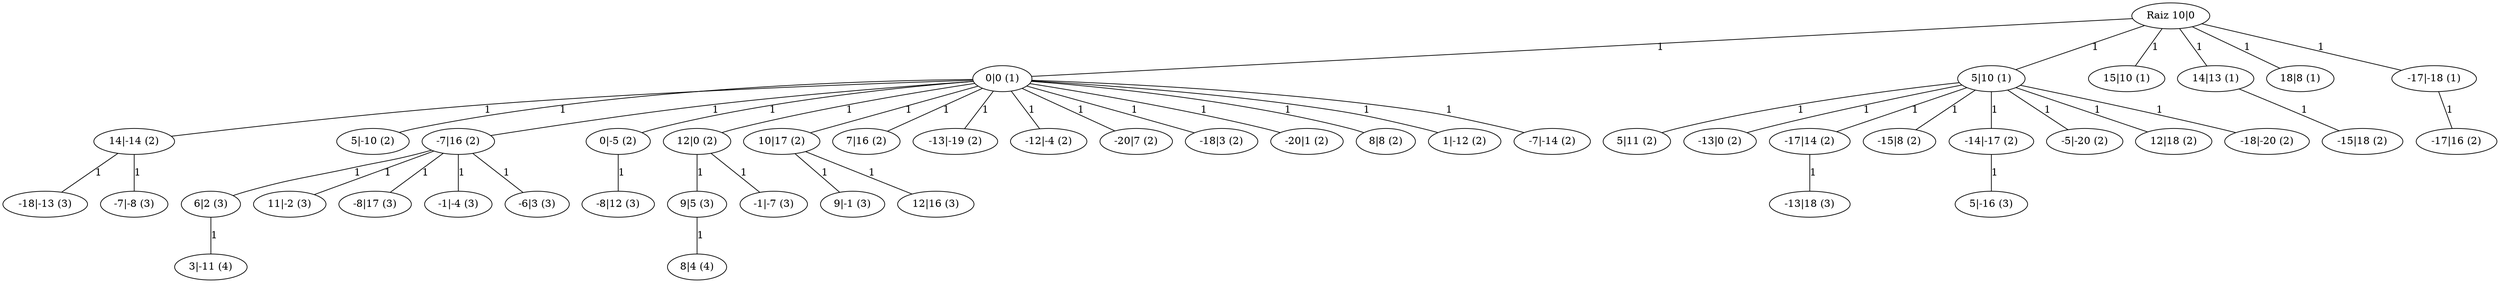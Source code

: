 graph DijkstraDorogovtsevMendes_50_10 {
    "10|0" [label="Raiz 10|0"];
    "0|0 (1)" [label="0|0 (1)"];
    "5|10 (1)" [label="5|10 (1)"];
    "15|10 (1)" [label="15|10 (1)"];
    "14|13 (1)" [label="14|13 (1)"];
    "18|8 (1)" [label="18|8 (1)"];
    "-17|-18 (1)" [label="-17|-18 (1)"];
    "14|-14 (2)" [label="14|-14 (2)"];
    "5|-10 (2)" [label="5|-10 (2)"];
    "-7|16 (2)" [label="-7|16 (2)"];
    "0|-5 (2)" [label="0|-5 (2)"];
    "12|0 (2)" [label="12|0 (2)"];
    "10|17 (2)" [label="10|17 (2)"];
    "7|16 (2)" [label="7|16 (2)"];
    "-13|-19 (2)" [label="-13|-19 (2)"];
    "-12|-4 (2)" [label="-12|-4 (2)"];
    "-20|7 (2)" [label="-20|7 (2)"];
    "-18|3 (2)" [label="-18|3 (2)"];
    "-20|1 (2)" [label="-20|1 (2)"];
    "8|8 (2)" [label="8|8 (2)"];
    "1|-12 (2)" [label="1|-12 (2)"];
    "-7|-14 (2)" [label="-7|-14 (2)"];
    "5|11 (2)" [label="5|11 (2)"];
    "-13|0 (2)" [label="-13|0 (2)"];
    "-17|14 (2)" [label="-17|14 (2)"];
    "-15|8 (2)" [label="-15|8 (2)"];
    "-14|-17 (2)" [label="-14|-17 (2)"];
    "-5|-20 (2)" [label="-5|-20 (2)"];
    "12|18 (2)" [label="12|18 (2)"];
    "-18|-20 (2)" [label="-18|-20 (2)"];
    "-15|18 (2)" [label="-15|18 (2)"];
    "-17|16 (2)" [label="-17|16 (2)"];
    "-18|-13 (3)" [label="-18|-13 (3)"];
    "-7|-8 (3)" [label="-7|-8 (3)"];
    "6|2 (3)" [label="6|2 (3)"];
    "11|-2 (3)" [label="11|-2 (3)"];
    "-8|17 (3)" [label="-8|17 (3)"];
    "-1|-4 (3)" [label="-1|-4 (3)"];
    "-6|3 (3)" [label="-6|3 (3)"];
    "-8|12 (3)" [label="-8|12 (3)"];
    "9|5 (3)" [label="9|5 (3)"];
    "-1|-7 (3)" [label="-1|-7 (3)"];
    "9|-1 (3)" [label="9|-1 (3)"];
    "12|16 (3)" [label="12|16 (3)"];
    "-13|18 (3)" [label="-13|18 (3)"];
    "5|-16 (3)" [label="5|-16 (3)"];
    "3|-11 (4)" [label="3|-11 (4)"];
    "8|4 (4)" [label="8|4 (4)"];
    "10|0" -- "0|0 (1)" [label="1"];
    "10|0" -- "5|10 (1)" [label="1"];
    "10|0" -- "15|10 (1)" [label="1"];
    "10|0" -- "14|13 (1)" [label="1"];
    "10|0" -- "18|8 (1)" [label="1"];
    "10|0" -- "-17|-18 (1)" [label="1"];
    "0|0 (1)" -- "14|-14 (2)" [label="1"];
    "0|0 (1)" -- "5|-10 (2)" [label="1"];
    "0|0 (1)" -- "-7|16 (2)" [label="1"];
    "0|0 (1)" -- "0|-5 (2)" [label="1"];
    "0|0 (1)" -- "12|0 (2)" [label="1"];
    "0|0 (1)" -- "10|17 (2)" [label="1"];
    "0|0 (1)" -- "7|16 (2)" [label="1"];
    "0|0 (1)" -- "-13|-19 (2)" [label="1"];
    "0|0 (1)" -- "-12|-4 (2)" [label="1"];
    "0|0 (1)" -- "-20|7 (2)" [label="1"];
    "0|0 (1)" -- "-18|3 (2)" [label="1"];
    "0|0 (1)" -- "-20|1 (2)" [label="1"];
    "0|0 (1)" -- "8|8 (2)" [label="1"];
    "0|0 (1)" -- "1|-12 (2)" [label="1"];
    "0|0 (1)" -- "-7|-14 (2)" [label="1"];
    "5|10 (1)" -- "5|11 (2)" [label="1"];
    "5|10 (1)" -- "-13|0 (2)" [label="1"];
    "5|10 (1)" -- "-17|14 (2)" [label="1"];
    "5|10 (1)" -- "-15|8 (2)" [label="1"];
    "5|10 (1)" -- "-14|-17 (2)" [label="1"];
    "5|10 (1)" -- "-5|-20 (2)" [label="1"];
    "5|10 (1)" -- "12|18 (2)" [label="1"];
    "5|10 (1)" -- "-18|-20 (2)" [label="1"];
    "14|13 (1)" -- "-15|18 (2)" [label="1"];
    "-17|-18 (1)" -- "-17|16 (2)" [label="1"];
    "14|-14 (2)" -- "-18|-13 (3)" [label="1"];
    "14|-14 (2)" -- "-7|-8 (3)" [label="1"];
    "-7|16 (2)" -- "6|2 (3)" [label="1"];
    "-7|16 (2)" -- "11|-2 (3)" [label="1"];
    "-7|16 (2)" -- "-8|17 (3)" [label="1"];
    "-7|16 (2)" -- "-1|-4 (3)" [label="1"];
    "-7|16 (2)" -- "-6|3 (3)" [label="1"];
    "0|-5 (2)" -- "-8|12 (3)" [label="1"];
    "12|0 (2)" -- "9|5 (3)" [label="1"];
    "12|0 (2)" -- "-1|-7 (3)" [label="1"];
    "10|17 (2)" -- "9|-1 (3)" [label="1"];
    "10|17 (2)" -- "12|16 (3)" [label="1"];
    "-17|14 (2)" -- "-13|18 (3)" [label="1"];
    "-14|-17 (2)" -- "5|-16 (3)" [label="1"];
    "6|2 (3)" -- "3|-11 (4)" [label="1"];
    "9|5 (3)" -- "8|4 (4)" [label="1"];
}
